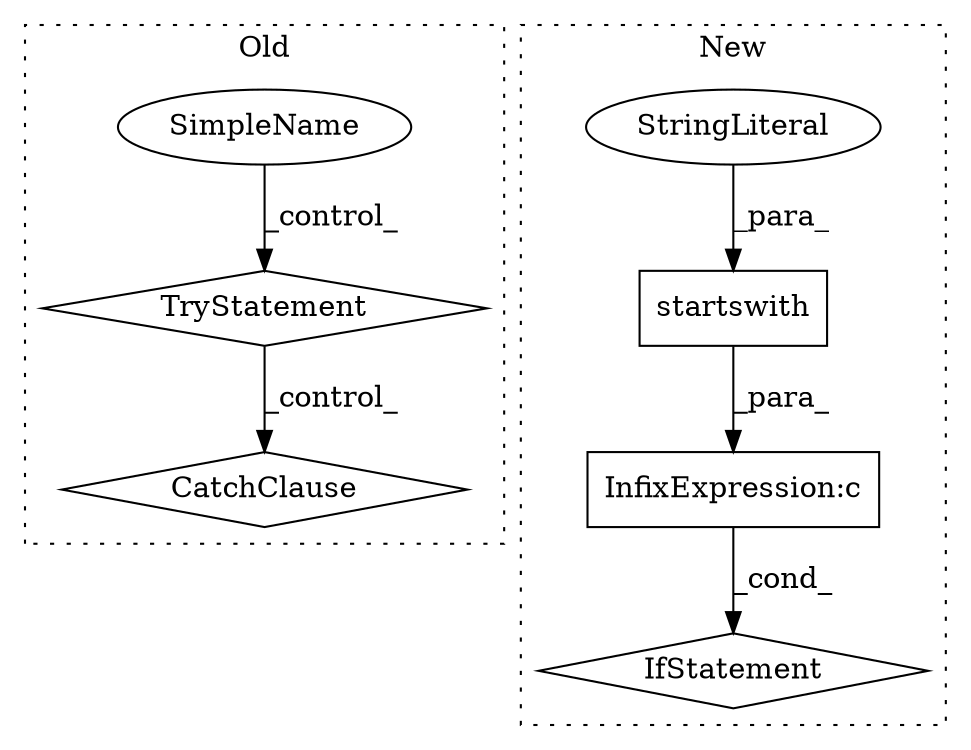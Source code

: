 digraph G {
subgraph cluster0 {
1 [label="CatchClause" a="12" s="2243,2276" l="11,2" shape="diamond"];
5 [label="TryStatement" a="54" s="1777" l="4" shape="diamond"];
6 [label="SimpleName" a="42" s="" l="" shape="ellipse"];
label = "Old";
style="dotted";
}
subgraph cluster1 {
2 [label="startswith" a="32" s="1977,1998" l="11,1" shape="box"];
3 [label="IfStatement" a="25" s="1962,2038" l="4,2" shape="diamond"];
4 [label="StringLiteral" a="45" s="1988" l="10" shape="ellipse"];
7 [label="InfixExpression:c" a="27" s="1999" l="4" shape="box"];
label = "New";
style="dotted";
}
2 -> 7 [label="_para_"];
4 -> 2 [label="_para_"];
5 -> 1 [label="_control_"];
6 -> 5 [label="_control_"];
7 -> 3 [label="_cond_"];
}